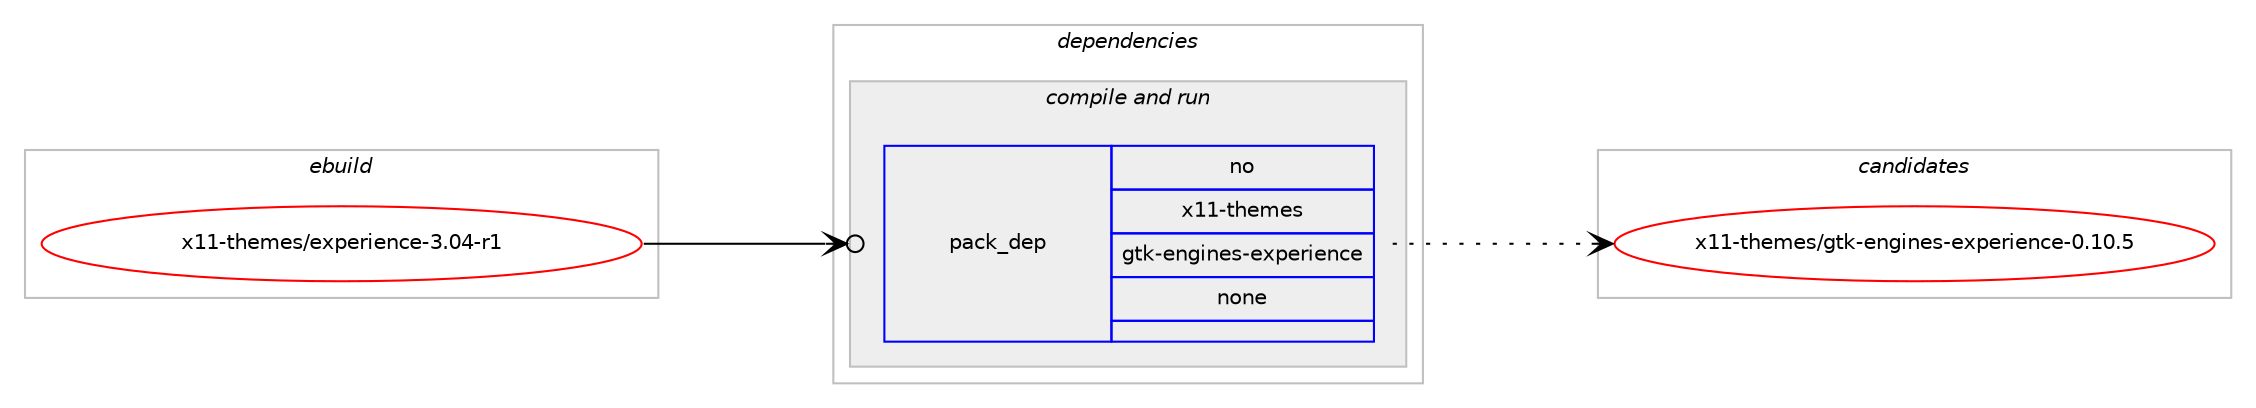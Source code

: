 digraph prolog {

# *************
# Graph options
# *************

newrank=true;
concentrate=true;
compound=true;
graph [rankdir=LR,fontname=Helvetica,fontsize=10,ranksep=1.5];#, ranksep=2.5, nodesep=0.2];
edge  [arrowhead=vee];
node  [fontname=Helvetica,fontsize=10];

# **********
# The ebuild
# **********

subgraph cluster_leftcol {
color=gray;
rank=same;
label=<<i>ebuild</i>>;
id [label="x11-themes/experience-3.04-r1", color=red, width=4, href="../x11-themes/experience-3.04-r1.svg"];
}

# ****************
# The dependencies
# ****************

subgraph cluster_midcol {
color=gray;
label=<<i>dependencies</i>>;
subgraph cluster_compile {
fillcolor="#eeeeee";
style=filled;
label=<<i>compile</i>>;
}
subgraph cluster_compileandrun {
fillcolor="#eeeeee";
style=filled;
label=<<i>compile and run</i>>;
subgraph pack3954 {
dependency4887 [label=<<TABLE BORDER="0" CELLBORDER="1" CELLSPACING="0" CELLPADDING="4" WIDTH="220"><TR><TD ROWSPAN="6" CELLPADDING="30">pack_dep</TD></TR><TR><TD WIDTH="110">no</TD></TR><TR><TD>x11-themes</TD></TR><TR><TD>gtk-engines-experience</TD></TR><TR><TD>none</TD></TR><TR><TD></TD></TR></TABLE>>, shape=none, color=blue];
}
id:e -> dependency4887:w [weight=20,style="solid",arrowhead="odotvee"];
}
subgraph cluster_run {
fillcolor="#eeeeee";
style=filled;
label=<<i>run</i>>;
}
}

# **************
# The candidates
# **************

subgraph cluster_choices {
rank=same;
color=gray;
label=<<i>candidates</i>>;

subgraph choice3954 {
color=black;
nodesep=1;
choice1204949451161041011091011154710311610745101110103105110101115451011201121011141051011109910145484649484653 [label="x11-themes/gtk-engines-experience-0.10.5", color=red, width=4,href="../x11-themes/gtk-engines-experience-0.10.5.svg"];
dependency4887:e -> choice1204949451161041011091011154710311610745101110103105110101115451011201121011141051011109910145484649484653:w [style=dotted,weight="100"];
}
}

}
